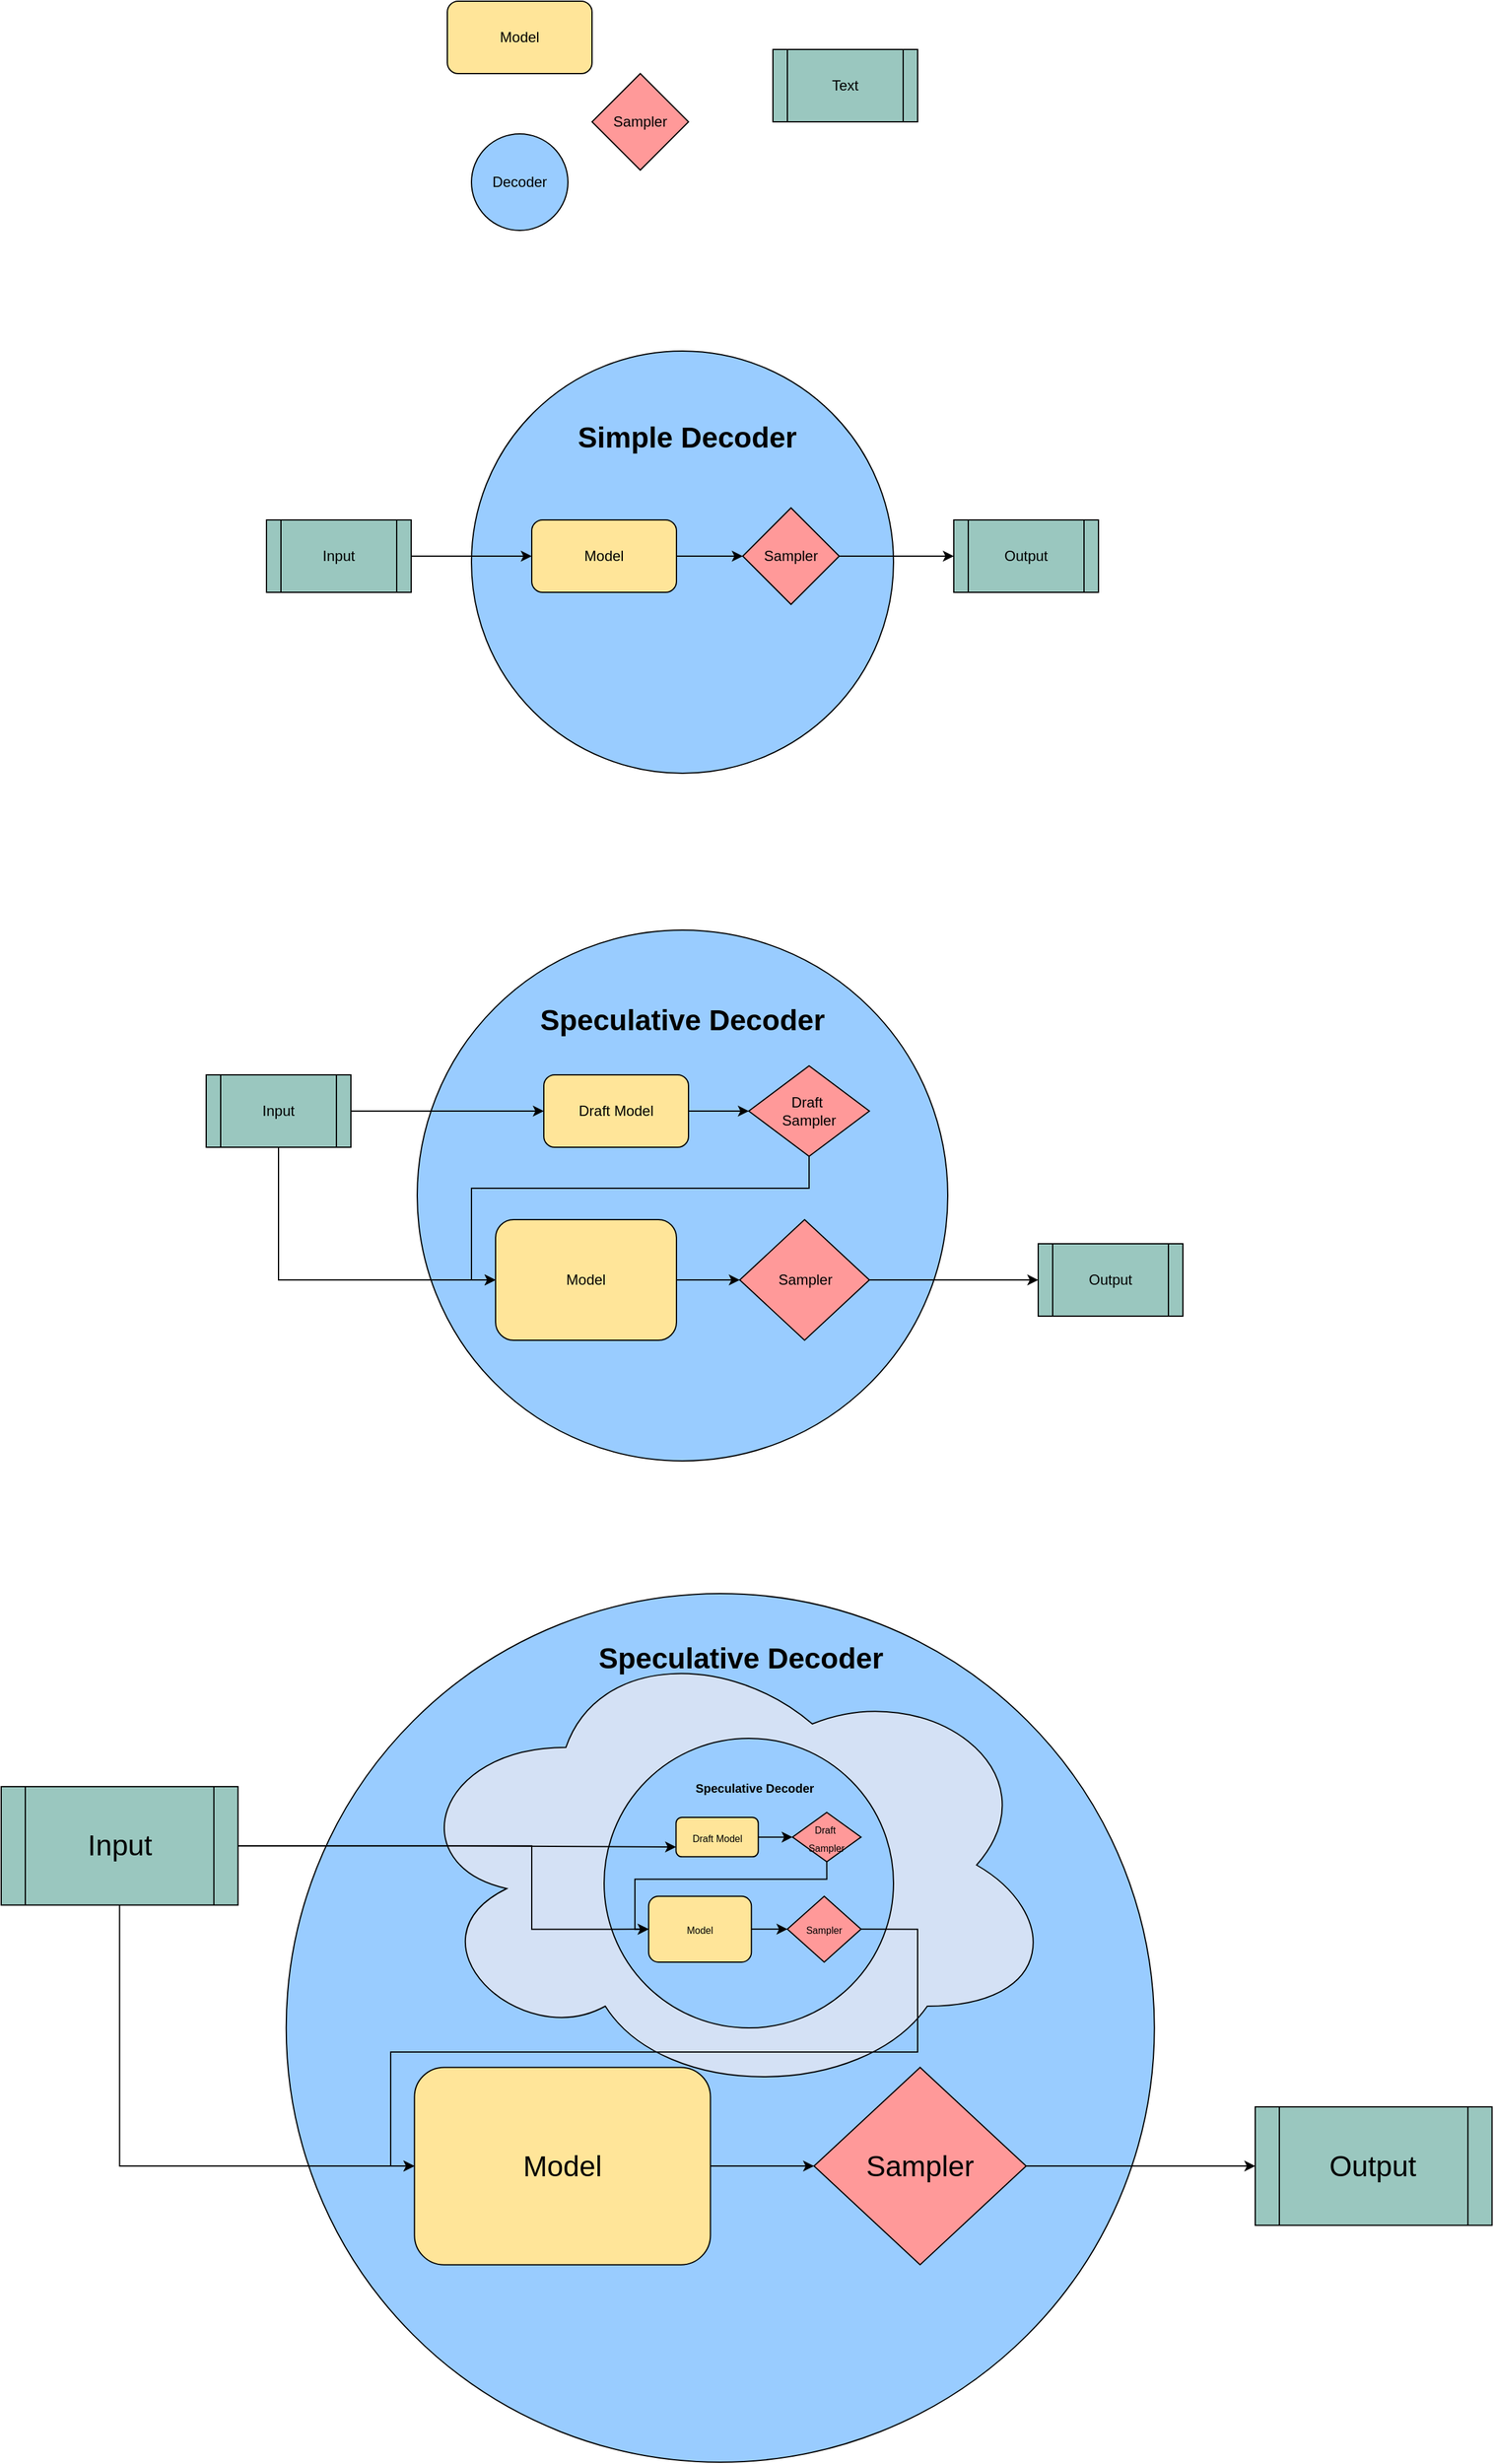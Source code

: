 <mxfile version="24.8.9">
  <diagram name="Page-1" id="iWJ7oBZWxvGVX4ZP1Nxp">
    <mxGraphModel dx="2187" dy="817" grid="1" gridSize="10" guides="1" tooltips="1" connect="1" arrows="1" fold="1" page="1" pageScale="1" pageWidth="850" pageHeight="1100" math="0" shadow="0">
      <root>
        <mxCell id="0" />
        <mxCell id="1" parent="0" />
        <mxCell id="Q3fFIEvIuI_P-DY4Tn3a-38" value="" style="ellipse;whiteSpace=wrap;html=1;aspect=fixed;fillColor=#99CCFF;" parent="1" vertex="1">
          <mxGeometry x="-33.637" y="1400" width="719.998" height="719.998" as="geometry" />
        </mxCell>
        <mxCell id="Q3fFIEvIuI_P-DY4Tn3a-77" value="" style="ellipse;shape=cloud;whiteSpace=wrap;html=1;fillColor=#D4E1F5;" parent="1" vertex="1">
          <mxGeometry x="62.04" y="1430" width="545" height="390" as="geometry" />
        </mxCell>
        <mxCell id="Q3fFIEvIuI_P-DY4Tn3a-53" value="" style="ellipse;whiteSpace=wrap;html=1;aspect=fixed;fillColor=#99CCFF;" parent="1" vertex="1">
          <mxGeometry x="230" y="1520" width="240" height="240" as="geometry" />
        </mxCell>
        <mxCell id="Q3fFIEvIuI_P-DY4Tn3a-2" value="Model" style="rounded=1;whiteSpace=wrap;html=1;fillColor=#FFE599;" parent="1" vertex="1">
          <mxGeometry x="100" y="80" width="120" height="60" as="geometry" />
        </mxCell>
        <mxCell id="Q3fFIEvIuI_P-DY4Tn3a-3" value="&lt;div&gt;Decoder&lt;/div&gt;" style="ellipse;whiteSpace=wrap;html=1;aspect=fixed;fillColor=#99CCFF;" parent="1" vertex="1">
          <mxGeometry x="120" y="190" width="80" height="80" as="geometry" />
        </mxCell>
        <mxCell id="Q3fFIEvIuI_P-DY4Tn3a-4" value="Sampler" style="rhombus;whiteSpace=wrap;html=1;fillColor=#FF9999;" parent="1" vertex="1">
          <mxGeometry x="220" y="140" width="80" height="80" as="geometry" />
        </mxCell>
        <mxCell id="Q3fFIEvIuI_P-DY4Tn3a-5" value="Text" style="shape=process;whiteSpace=wrap;html=1;backgroundOutline=1;fillColor=#9AC7BF;" parent="1" vertex="1">
          <mxGeometry x="370" y="120" width="120" height="60" as="geometry" />
        </mxCell>
        <mxCell id="Q3fFIEvIuI_P-DY4Tn3a-6" value="" style="ellipse;whiteSpace=wrap;html=1;aspect=fixed;fillColor=#99CCFF;" parent="1" vertex="1">
          <mxGeometry x="120" y="370" width="350" height="350" as="geometry" />
        </mxCell>
        <mxCell id="Q3fFIEvIuI_P-DY4Tn3a-7" value="&lt;b&gt;&lt;font style=&quot;font-size: 24px;&quot;&gt;Simple Decoder&lt;/font&gt;&lt;/b&gt;" style="text;html=1;align=center;verticalAlign=middle;whiteSpace=wrap;rounded=0;" parent="1" vertex="1">
          <mxGeometry x="204" y="407" width="190" height="70" as="geometry" />
        </mxCell>
        <mxCell id="Q3fFIEvIuI_P-DY4Tn3a-13" value="" style="edgeStyle=orthogonalEdgeStyle;rounded=0;orthogonalLoop=1;jettySize=auto;html=1;" parent="1" source="Q3fFIEvIuI_P-DY4Tn3a-8" target="Q3fFIEvIuI_P-DY4Tn3a-9" edge="1">
          <mxGeometry relative="1" as="geometry" />
        </mxCell>
        <mxCell id="Q3fFIEvIuI_P-DY4Tn3a-8" value="Model" style="rounded=1;whiteSpace=wrap;html=1;fillColor=#FFE599;" parent="1" vertex="1">
          <mxGeometry x="170" y="510" width="120" height="60" as="geometry" />
        </mxCell>
        <mxCell id="Q3fFIEvIuI_P-DY4Tn3a-14" value="" style="edgeStyle=orthogonalEdgeStyle;rounded=0;orthogonalLoop=1;jettySize=auto;html=1;" parent="1" source="Q3fFIEvIuI_P-DY4Tn3a-9" target="Q3fFIEvIuI_P-DY4Tn3a-11" edge="1">
          <mxGeometry relative="1" as="geometry" />
        </mxCell>
        <mxCell id="Q3fFIEvIuI_P-DY4Tn3a-9" value="Sampler" style="rhombus;whiteSpace=wrap;html=1;fillColor=#FF9999;" parent="1" vertex="1">
          <mxGeometry x="345" y="500" width="80" height="80" as="geometry" />
        </mxCell>
        <mxCell id="Q3fFIEvIuI_P-DY4Tn3a-12" value="" style="edgeStyle=orthogonalEdgeStyle;rounded=0;orthogonalLoop=1;jettySize=auto;html=1;" parent="1" source="Q3fFIEvIuI_P-DY4Tn3a-10" target="Q3fFIEvIuI_P-DY4Tn3a-8" edge="1">
          <mxGeometry relative="1" as="geometry" />
        </mxCell>
        <mxCell id="Q3fFIEvIuI_P-DY4Tn3a-10" value="Input" style="shape=process;whiteSpace=wrap;html=1;backgroundOutline=1;fillColor=#9AC7BF;" parent="1" vertex="1">
          <mxGeometry x="-50" y="510" width="120" height="60" as="geometry" />
        </mxCell>
        <mxCell id="Q3fFIEvIuI_P-DY4Tn3a-11" value="Output" style="shape=process;whiteSpace=wrap;html=1;backgroundOutline=1;fillColor=#9AC7BF;" parent="1" vertex="1">
          <mxGeometry x="520" y="510" width="120" height="60" as="geometry" />
        </mxCell>
        <mxCell id="Q3fFIEvIuI_P-DY4Tn3a-15" value="" style="ellipse;whiteSpace=wrap;html=1;aspect=fixed;fillColor=#99CCFF;" parent="1" vertex="1">
          <mxGeometry x="75" y="850" width="440" height="440" as="geometry" />
        </mxCell>
        <mxCell id="Q3fFIEvIuI_P-DY4Tn3a-16" value="&lt;b&gt;&lt;font style=&quot;font-size: 24px;&quot;&gt;Speculative Decoder&lt;/font&gt;&lt;/b&gt;" style="text;html=1;align=center;verticalAlign=middle;whiteSpace=wrap;rounded=0;" parent="1" vertex="1">
          <mxGeometry x="170" y="890" width="250" height="70" as="geometry" />
        </mxCell>
        <mxCell id="Q3fFIEvIuI_P-DY4Tn3a-17" value="" style="edgeStyle=orthogonalEdgeStyle;rounded=0;orthogonalLoop=1;jettySize=auto;html=1;" parent="1" source="Q3fFIEvIuI_P-DY4Tn3a-18" target="Q3fFIEvIuI_P-DY4Tn3a-20" edge="1">
          <mxGeometry relative="1" as="geometry" />
        </mxCell>
        <mxCell id="Q3fFIEvIuI_P-DY4Tn3a-18" value="Draft Model" style="rounded=1;whiteSpace=wrap;html=1;fillColor=#FFE599;" parent="1" vertex="1">
          <mxGeometry x="180" y="970" width="120" height="60" as="geometry" />
        </mxCell>
        <mxCell id="Q3fFIEvIuI_P-DY4Tn3a-33" style="edgeStyle=orthogonalEdgeStyle;rounded=0;orthogonalLoop=1;jettySize=auto;html=1;exitX=0.5;exitY=1;exitDx=0;exitDy=0;entryX=0;entryY=0.5;entryDx=0;entryDy=0;" parent="1" source="Q3fFIEvIuI_P-DY4Tn3a-20" target="Q3fFIEvIuI_P-DY4Tn3a-29" edge="1">
          <mxGeometry relative="1" as="geometry">
            <Array as="points">
              <mxPoint x="400" y="1064" />
              <mxPoint x="120" y="1064" />
              <mxPoint x="120" y="1140" />
            </Array>
          </mxGeometry>
        </mxCell>
        <mxCell id="Q3fFIEvIuI_P-DY4Tn3a-20" value="&lt;div&gt;Draft&amp;nbsp;&lt;/div&gt;&lt;div&gt;Sampler&lt;/div&gt;" style="rhombus;whiteSpace=wrap;html=1;fillColor=#FF9999;" parent="1" vertex="1">
          <mxGeometry x="350" y="962.5" width="100" height="75" as="geometry" />
        </mxCell>
        <mxCell id="Q3fFIEvIuI_P-DY4Tn3a-28" style="edgeStyle=orthogonalEdgeStyle;rounded=0;orthogonalLoop=1;jettySize=auto;html=1;exitX=1;exitY=0.5;exitDx=0;exitDy=0;entryX=0;entryY=0.5;entryDx=0;entryDy=0;" parent="1" source="Q3fFIEvIuI_P-DY4Tn3a-22" target="Q3fFIEvIuI_P-DY4Tn3a-18" edge="1">
          <mxGeometry relative="1" as="geometry" />
        </mxCell>
        <mxCell id="Q3fFIEvIuI_P-DY4Tn3a-37" style="edgeStyle=orthogonalEdgeStyle;rounded=0;orthogonalLoop=1;jettySize=auto;html=1;exitX=0.5;exitY=1;exitDx=0;exitDy=0;entryX=0;entryY=0.5;entryDx=0;entryDy=0;" parent="1" source="Q3fFIEvIuI_P-DY4Tn3a-22" target="Q3fFIEvIuI_P-DY4Tn3a-29" edge="1">
          <mxGeometry relative="1" as="geometry">
            <mxPoint x="130" y="1140" as="targetPoint" />
            <Array as="points">
              <mxPoint x="-40" y="1140" />
            </Array>
          </mxGeometry>
        </mxCell>
        <mxCell id="Q3fFIEvIuI_P-DY4Tn3a-22" value="Input" style="shape=process;whiteSpace=wrap;html=1;backgroundOutline=1;fillColor=#9AC7BF;" parent="1" vertex="1">
          <mxGeometry x="-100" y="970" width="120" height="60" as="geometry" />
        </mxCell>
        <mxCell id="Q3fFIEvIuI_P-DY4Tn3a-23" value="Output" style="shape=process;whiteSpace=wrap;html=1;backgroundOutline=1;fillColor=#9AC7BF;" parent="1" vertex="1">
          <mxGeometry x="590" y="1110" width="120" height="60" as="geometry" />
        </mxCell>
        <mxCell id="Q3fFIEvIuI_P-DY4Tn3a-31" value="" style="edgeStyle=orthogonalEdgeStyle;rounded=0;orthogonalLoop=1;jettySize=auto;html=1;" parent="1" source="Q3fFIEvIuI_P-DY4Tn3a-29" target="Q3fFIEvIuI_P-DY4Tn3a-30" edge="1">
          <mxGeometry relative="1" as="geometry" />
        </mxCell>
        <mxCell id="Q3fFIEvIuI_P-DY4Tn3a-29" value="Model" style="rounded=1;whiteSpace=wrap;html=1;fillColor=#FFE599;" parent="1" vertex="1">
          <mxGeometry x="140" y="1090" width="150" height="100" as="geometry" />
        </mxCell>
        <mxCell id="Q3fFIEvIuI_P-DY4Tn3a-32" style="edgeStyle=orthogonalEdgeStyle;rounded=0;orthogonalLoop=1;jettySize=auto;html=1;exitX=1;exitY=0.5;exitDx=0;exitDy=0;entryX=0;entryY=0.5;entryDx=0;entryDy=0;" parent="1" source="Q3fFIEvIuI_P-DY4Tn3a-30" target="Q3fFIEvIuI_P-DY4Tn3a-23" edge="1">
          <mxGeometry relative="1" as="geometry" />
        </mxCell>
        <mxCell id="Q3fFIEvIuI_P-DY4Tn3a-30" value="Sampler" style="rhombus;whiteSpace=wrap;html=1;fillColor=#FF9999;" parent="1" vertex="1">
          <mxGeometry x="342.5" y="1090" width="107.5" height="100" as="geometry" />
        </mxCell>
        <mxCell id="Q3fFIEvIuI_P-DY4Tn3a-39" value="&lt;b&gt;&lt;font style=&quot;font-size: 24px;&quot;&gt;Speculative Decoder&lt;/font&gt;&lt;/b&gt;" style="text;html=1;align=center;verticalAlign=middle;whiteSpace=wrap;rounded=0;" parent="1" vertex="1">
          <mxGeometry x="138.657" y="1397.005" width="409.09" height="114.545" as="geometry" />
        </mxCell>
        <mxCell id="Q3fFIEvIuI_P-DY4Tn3a-45" style="edgeStyle=orthogonalEdgeStyle;rounded=0;orthogonalLoop=1;jettySize=auto;html=1;exitX=0.5;exitY=1;exitDx=0;exitDy=0;entryX=0;entryY=0.5;entryDx=0;entryDy=0;" parent="1" source="Q3fFIEvIuI_P-DY4Tn3a-46" target="Q3fFIEvIuI_P-DY4Tn3a-49" edge="1">
          <mxGeometry relative="1" as="geometry">
            <mxPoint x="56.362" y="1874.545" as="targetPoint" />
            <Array as="points">
              <mxPoint x="-172" y="1875" />
            </Array>
          </mxGeometry>
        </mxCell>
        <mxCell id="Q3fFIEvIuI_P-DY4Tn3a-84" style="edgeStyle=orthogonalEdgeStyle;rounded=0;orthogonalLoop=1;jettySize=auto;html=1;exitX=1;exitY=0.5;exitDx=0;exitDy=0;entryX=0;entryY=0.75;entryDx=0;entryDy=0;" parent="1" source="Q3fFIEvIuI_P-DY4Tn3a-46" target="Q3fFIEvIuI_P-DY4Tn3a-56" edge="1">
          <mxGeometry relative="1" as="geometry" />
        </mxCell>
        <mxCell id="Q3fFIEvIuI_P-DY4Tn3a-86" style="edgeStyle=orthogonalEdgeStyle;rounded=0;orthogonalLoop=1;jettySize=auto;html=1;exitX=1;exitY=0.5;exitDx=0;exitDy=0;entryX=0;entryY=0.5;entryDx=0;entryDy=0;" parent="1" source="Q3fFIEvIuI_P-DY4Tn3a-46" target="Q3fFIEvIuI_P-DY4Tn3a-60" edge="1">
          <mxGeometry relative="1" as="geometry">
            <Array as="points">
              <mxPoint x="170" y="1609" />
              <mxPoint x="170" y="1678" />
            </Array>
          </mxGeometry>
        </mxCell>
        <mxCell id="Q3fFIEvIuI_P-DY4Tn3a-46" value="&lt;font style=&quot;font-size: 24px;&quot;&gt;Input&lt;/font&gt;" style="shape=process;whiteSpace=wrap;html=1;backgroundOutline=1;fillColor=#9AC7BF;" parent="1" vertex="1">
          <mxGeometry x="-270" y="1560.004" width="196.363" height="98.182" as="geometry" />
        </mxCell>
        <mxCell id="Q3fFIEvIuI_P-DY4Tn3a-47" value="&lt;font style=&quot;font-size: 24px;&quot;&gt;Output&lt;/font&gt;" style="shape=process;whiteSpace=wrap;html=1;backgroundOutline=1;fillColor=#9AC7BF;" parent="1" vertex="1">
          <mxGeometry x="769.997" y="1825.455" width="196.363" height="98.182" as="geometry" />
        </mxCell>
        <mxCell id="Q3fFIEvIuI_P-DY4Tn3a-48" value="" style="edgeStyle=orthogonalEdgeStyle;rounded=0;orthogonalLoop=1;jettySize=auto;html=1;" parent="1" source="Q3fFIEvIuI_P-DY4Tn3a-49" target="Q3fFIEvIuI_P-DY4Tn3a-51" edge="1">
          <mxGeometry relative="1" as="geometry" />
        </mxCell>
        <mxCell id="Q3fFIEvIuI_P-DY4Tn3a-49" value="&lt;font style=&quot;font-size: 24px;&quot;&gt;Model&lt;/font&gt;" style="rounded=1;whiteSpace=wrap;html=1;fillColor=#FFE599;" parent="1" vertex="1">
          <mxGeometry x="72.726" y="1792.727" width="245.454" height="163.636" as="geometry" />
        </mxCell>
        <mxCell id="Q3fFIEvIuI_P-DY4Tn3a-50" style="edgeStyle=orthogonalEdgeStyle;rounded=0;orthogonalLoop=1;jettySize=auto;html=1;exitX=1;exitY=0.5;exitDx=0;exitDy=0;entryX=0;entryY=0.5;entryDx=0;entryDy=0;" parent="1" source="Q3fFIEvIuI_P-DY4Tn3a-51" target="Q3fFIEvIuI_P-DY4Tn3a-47" edge="1">
          <mxGeometry relative="1" as="geometry" />
        </mxCell>
        <mxCell id="Q3fFIEvIuI_P-DY4Tn3a-51" value="&lt;font style=&quot;font-size: 24px;&quot;&gt;Sampler&lt;/font&gt;" style="rhombus;whiteSpace=wrap;html=1;fillColor=#FF9999;" parent="1" vertex="1">
          <mxGeometry x="404.088" y="1792.727" width="175.908" height="163.636" as="geometry" />
        </mxCell>
        <mxCell id="Q3fFIEvIuI_P-DY4Tn3a-54" value="&lt;font style=&quot;font-size: 10px;&quot;&gt;&lt;b&gt;&lt;font&gt;Speculative Decoder&lt;/font&gt;&lt;/b&gt;&lt;/font&gt;" style="text;html=1;align=center;verticalAlign=middle;whiteSpace=wrap;rounded=0;" parent="1" vertex="1">
          <mxGeometry x="283.977" y="1541.818" width="142.045" height="38.182" as="geometry" />
        </mxCell>
        <mxCell id="Q3fFIEvIuI_P-DY4Tn3a-55" value="" style="edgeStyle=orthogonalEdgeStyle;rounded=0;orthogonalLoop=1;jettySize=auto;html=1;" parent="1" source="Q3fFIEvIuI_P-DY4Tn3a-56" target="Q3fFIEvIuI_P-DY4Tn3a-58" edge="1">
          <mxGeometry relative="1" as="geometry" />
        </mxCell>
        <mxCell id="Q3fFIEvIuI_P-DY4Tn3a-56" value="&lt;font style=&quot;font-size: 8px;&quot;&gt;Draft Model&lt;/font&gt;" style="rounded=1;whiteSpace=wrap;html=1;fillColor=#FFE599;" parent="1" vertex="1">
          <mxGeometry x="289.659" y="1585.455" width="68.182" height="32.727" as="geometry" />
        </mxCell>
        <mxCell id="Q3fFIEvIuI_P-DY4Tn3a-57" style="edgeStyle=orthogonalEdgeStyle;rounded=0;orthogonalLoop=1;jettySize=auto;html=1;exitX=0.5;exitY=1;exitDx=0;exitDy=0;entryX=0;entryY=0.5;entryDx=0;entryDy=0;" parent="1" source="Q3fFIEvIuI_P-DY4Tn3a-58" target="Q3fFIEvIuI_P-DY4Tn3a-60" edge="1">
          <mxGeometry relative="1" as="geometry">
            <Array as="points">
              <mxPoint x="414.659" y="1636.727" />
              <mxPoint x="255.568" y="1636.727" />
              <mxPoint x="255.568" y="1678.182" />
            </Array>
          </mxGeometry>
        </mxCell>
        <mxCell id="Q3fFIEvIuI_P-DY4Tn3a-58" value="&lt;div&gt;&lt;font style=&quot;font-size: 8px;&quot;&gt;Draft&amp;nbsp;&lt;/font&gt;&lt;/div&gt;&lt;div&gt;&lt;font style=&quot;font-size: 8px;&quot;&gt;Sampler&lt;/font&gt;&lt;/div&gt;" style="rhombus;whiteSpace=wrap;html=1;fillColor=#FF9999;" parent="1" vertex="1">
          <mxGeometry x="386.25" y="1581.364" width="56.818" height="40.909" as="geometry" />
        </mxCell>
        <mxCell id="Q3fFIEvIuI_P-DY4Tn3a-59" value="" style="edgeStyle=orthogonalEdgeStyle;rounded=0;orthogonalLoop=1;jettySize=auto;html=1;" parent="1" source="Q3fFIEvIuI_P-DY4Tn3a-60" target="Q3fFIEvIuI_P-DY4Tn3a-61" edge="1">
          <mxGeometry relative="1" as="geometry" />
        </mxCell>
        <mxCell id="Q3fFIEvIuI_P-DY4Tn3a-60" value="&lt;font style=&quot;font-size: 8px;&quot;&gt;Model&lt;/font&gt;" style="rounded=1;whiteSpace=wrap;html=1;fillColor=#FFE599;" parent="1" vertex="1">
          <mxGeometry x="266.932" y="1650.909" width="85.227" height="54.545" as="geometry" />
        </mxCell>
        <mxCell id="Q3fFIEvIuI_P-DY4Tn3a-85" style="edgeStyle=orthogonalEdgeStyle;rounded=0;orthogonalLoop=1;jettySize=auto;html=1;exitX=1;exitY=0.5;exitDx=0;exitDy=0;entryX=0;entryY=0.5;entryDx=0;entryDy=0;" parent="1" source="Q3fFIEvIuI_P-DY4Tn3a-61" target="Q3fFIEvIuI_P-DY4Tn3a-49" edge="1">
          <mxGeometry relative="1" as="geometry">
            <Array as="points">
              <mxPoint x="490" y="1678" />
              <mxPoint x="490" y="1780" />
              <mxPoint x="53" y="1780" />
              <mxPoint x="53" y="1875" />
            </Array>
          </mxGeometry>
        </mxCell>
        <mxCell id="Q3fFIEvIuI_P-DY4Tn3a-61" value="&lt;font style=&quot;font-size: 8px;&quot;&gt;Sampler&lt;/font&gt;" style="rhombus;whiteSpace=wrap;html=1;fillColor=#FF9999;" parent="1" vertex="1">
          <mxGeometry x="381.989" y="1650.909" width="61.08" height="54.545" as="geometry" />
        </mxCell>
      </root>
    </mxGraphModel>
  </diagram>
</mxfile>
